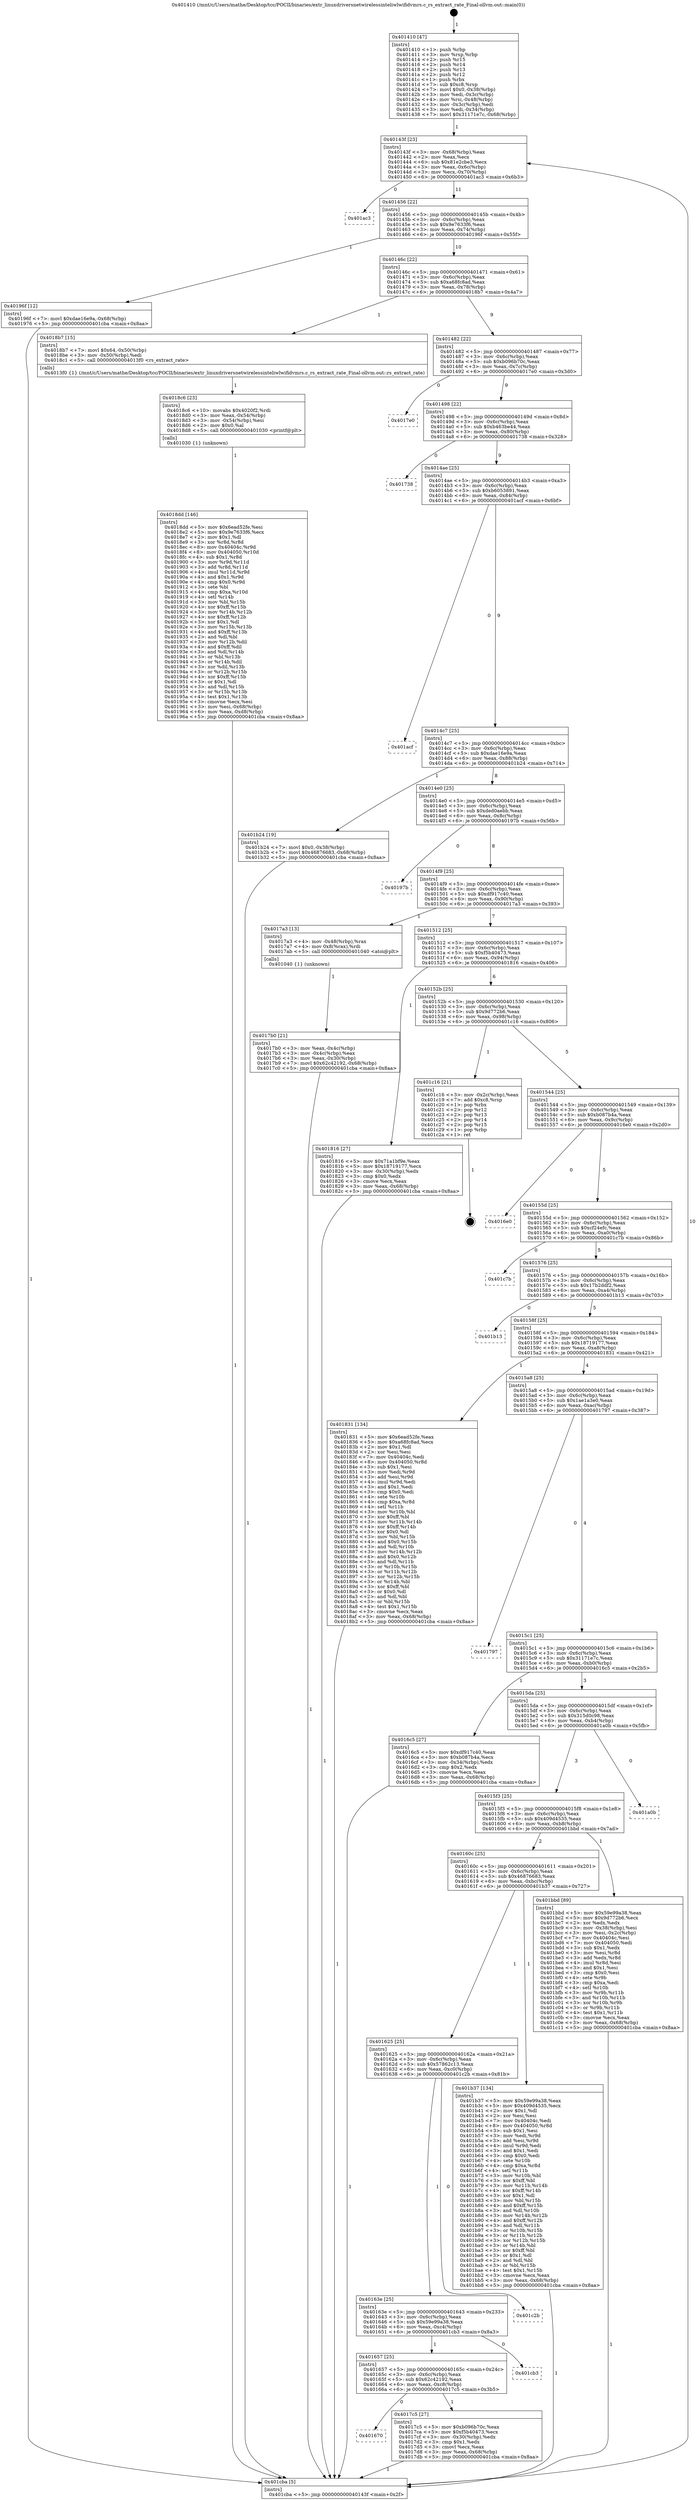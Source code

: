 digraph "0x401410" {
  label = "0x401410 (/mnt/c/Users/mathe/Desktop/tcc/POCII/binaries/extr_linuxdriversnetwirelessinteliwlwifidvmrs.c_rs_extract_rate_Final-ollvm.out::main(0))"
  labelloc = "t"
  node[shape=record]

  Entry [label="",width=0.3,height=0.3,shape=circle,fillcolor=black,style=filled]
  "0x40143f" [label="{
     0x40143f [23]\l
     | [instrs]\l
     &nbsp;&nbsp;0x40143f \<+3\>: mov -0x68(%rbp),%eax\l
     &nbsp;&nbsp;0x401442 \<+2\>: mov %eax,%ecx\l
     &nbsp;&nbsp;0x401444 \<+6\>: sub $0x81e2cbe3,%ecx\l
     &nbsp;&nbsp;0x40144a \<+3\>: mov %eax,-0x6c(%rbp)\l
     &nbsp;&nbsp;0x40144d \<+3\>: mov %ecx,-0x70(%rbp)\l
     &nbsp;&nbsp;0x401450 \<+6\>: je 0000000000401ac3 \<main+0x6b3\>\l
  }"]
  "0x401ac3" [label="{
     0x401ac3\l
  }", style=dashed]
  "0x401456" [label="{
     0x401456 [22]\l
     | [instrs]\l
     &nbsp;&nbsp;0x401456 \<+5\>: jmp 000000000040145b \<main+0x4b\>\l
     &nbsp;&nbsp;0x40145b \<+3\>: mov -0x6c(%rbp),%eax\l
     &nbsp;&nbsp;0x40145e \<+5\>: sub $0x9e7633f6,%eax\l
     &nbsp;&nbsp;0x401463 \<+3\>: mov %eax,-0x74(%rbp)\l
     &nbsp;&nbsp;0x401466 \<+6\>: je 000000000040196f \<main+0x55f\>\l
  }"]
  Exit [label="",width=0.3,height=0.3,shape=circle,fillcolor=black,style=filled,peripheries=2]
  "0x40196f" [label="{
     0x40196f [12]\l
     | [instrs]\l
     &nbsp;&nbsp;0x40196f \<+7\>: movl $0xdae16e9a,-0x68(%rbp)\l
     &nbsp;&nbsp;0x401976 \<+5\>: jmp 0000000000401cba \<main+0x8aa\>\l
  }"]
  "0x40146c" [label="{
     0x40146c [22]\l
     | [instrs]\l
     &nbsp;&nbsp;0x40146c \<+5\>: jmp 0000000000401471 \<main+0x61\>\l
     &nbsp;&nbsp;0x401471 \<+3\>: mov -0x6c(%rbp),%eax\l
     &nbsp;&nbsp;0x401474 \<+5\>: sub $0xa68fc8ad,%eax\l
     &nbsp;&nbsp;0x401479 \<+3\>: mov %eax,-0x78(%rbp)\l
     &nbsp;&nbsp;0x40147c \<+6\>: je 00000000004018b7 \<main+0x4a7\>\l
  }"]
  "0x4018dd" [label="{
     0x4018dd [146]\l
     | [instrs]\l
     &nbsp;&nbsp;0x4018dd \<+5\>: mov $0x6ead52fe,%esi\l
     &nbsp;&nbsp;0x4018e2 \<+5\>: mov $0x9e7633f6,%ecx\l
     &nbsp;&nbsp;0x4018e7 \<+2\>: mov $0x1,%dl\l
     &nbsp;&nbsp;0x4018e9 \<+3\>: xor %r8d,%r8d\l
     &nbsp;&nbsp;0x4018ec \<+8\>: mov 0x40404c,%r9d\l
     &nbsp;&nbsp;0x4018f4 \<+8\>: mov 0x404050,%r10d\l
     &nbsp;&nbsp;0x4018fc \<+4\>: sub $0x1,%r8d\l
     &nbsp;&nbsp;0x401900 \<+3\>: mov %r9d,%r11d\l
     &nbsp;&nbsp;0x401903 \<+3\>: add %r8d,%r11d\l
     &nbsp;&nbsp;0x401906 \<+4\>: imul %r11d,%r9d\l
     &nbsp;&nbsp;0x40190a \<+4\>: and $0x1,%r9d\l
     &nbsp;&nbsp;0x40190e \<+4\>: cmp $0x0,%r9d\l
     &nbsp;&nbsp;0x401912 \<+3\>: sete %bl\l
     &nbsp;&nbsp;0x401915 \<+4\>: cmp $0xa,%r10d\l
     &nbsp;&nbsp;0x401919 \<+4\>: setl %r14b\l
     &nbsp;&nbsp;0x40191d \<+3\>: mov %bl,%r15b\l
     &nbsp;&nbsp;0x401920 \<+4\>: xor $0xff,%r15b\l
     &nbsp;&nbsp;0x401924 \<+3\>: mov %r14b,%r12b\l
     &nbsp;&nbsp;0x401927 \<+4\>: xor $0xff,%r12b\l
     &nbsp;&nbsp;0x40192b \<+3\>: xor $0x1,%dl\l
     &nbsp;&nbsp;0x40192e \<+3\>: mov %r15b,%r13b\l
     &nbsp;&nbsp;0x401931 \<+4\>: and $0xff,%r13b\l
     &nbsp;&nbsp;0x401935 \<+2\>: and %dl,%bl\l
     &nbsp;&nbsp;0x401937 \<+3\>: mov %r12b,%dil\l
     &nbsp;&nbsp;0x40193a \<+4\>: and $0xff,%dil\l
     &nbsp;&nbsp;0x40193e \<+3\>: and %dl,%r14b\l
     &nbsp;&nbsp;0x401941 \<+3\>: or %bl,%r13b\l
     &nbsp;&nbsp;0x401944 \<+3\>: or %r14b,%dil\l
     &nbsp;&nbsp;0x401947 \<+3\>: xor %dil,%r13b\l
     &nbsp;&nbsp;0x40194a \<+3\>: or %r12b,%r15b\l
     &nbsp;&nbsp;0x40194d \<+4\>: xor $0xff,%r15b\l
     &nbsp;&nbsp;0x401951 \<+3\>: or $0x1,%dl\l
     &nbsp;&nbsp;0x401954 \<+3\>: and %dl,%r15b\l
     &nbsp;&nbsp;0x401957 \<+3\>: or %r15b,%r13b\l
     &nbsp;&nbsp;0x40195a \<+4\>: test $0x1,%r13b\l
     &nbsp;&nbsp;0x40195e \<+3\>: cmovne %ecx,%esi\l
     &nbsp;&nbsp;0x401961 \<+3\>: mov %esi,-0x68(%rbp)\l
     &nbsp;&nbsp;0x401964 \<+6\>: mov %eax,-0xd8(%rbp)\l
     &nbsp;&nbsp;0x40196a \<+5\>: jmp 0000000000401cba \<main+0x8aa\>\l
  }"]
  "0x4018b7" [label="{
     0x4018b7 [15]\l
     | [instrs]\l
     &nbsp;&nbsp;0x4018b7 \<+7\>: movl $0x64,-0x50(%rbp)\l
     &nbsp;&nbsp;0x4018be \<+3\>: mov -0x50(%rbp),%edi\l
     &nbsp;&nbsp;0x4018c1 \<+5\>: call 00000000004013f0 \<rs_extract_rate\>\l
     | [calls]\l
     &nbsp;&nbsp;0x4013f0 \{1\} (/mnt/c/Users/mathe/Desktop/tcc/POCII/binaries/extr_linuxdriversnetwirelessinteliwlwifidvmrs.c_rs_extract_rate_Final-ollvm.out::rs_extract_rate)\l
  }"]
  "0x401482" [label="{
     0x401482 [22]\l
     | [instrs]\l
     &nbsp;&nbsp;0x401482 \<+5\>: jmp 0000000000401487 \<main+0x77\>\l
     &nbsp;&nbsp;0x401487 \<+3\>: mov -0x6c(%rbp),%eax\l
     &nbsp;&nbsp;0x40148a \<+5\>: sub $0xb096b70c,%eax\l
     &nbsp;&nbsp;0x40148f \<+3\>: mov %eax,-0x7c(%rbp)\l
     &nbsp;&nbsp;0x401492 \<+6\>: je 00000000004017e0 \<main+0x3d0\>\l
  }"]
  "0x4018c6" [label="{
     0x4018c6 [23]\l
     | [instrs]\l
     &nbsp;&nbsp;0x4018c6 \<+10\>: movabs $0x4020f2,%rdi\l
     &nbsp;&nbsp;0x4018d0 \<+3\>: mov %eax,-0x54(%rbp)\l
     &nbsp;&nbsp;0x4018d3 \<+3\>: mov -0x54(%rbp),%esi\l
     &nbsp;&nbsp;0x4018d6 \<+2\>: mov $0x0,%al\l
     &nbsp;&nbsp;0x4018d8 \<+5\>: call 0000000000401030 \<printf@plt\>\l
     | [calls]\l
     &nbsp;&nbsp;0x401030 \{1\} (unknown)\l
  }"]
  "0x4017e0" [label="{
     0x4017e0\l
  }", style=dashed]
  "0x401498" [label="{
     0x401498 [22]\l
     | [instrs]\l
     &nbsp;&nbsp;0x401498 \<+5\>: jmp 000000000040149d \<main+0x8d\>\l
     &nbsp;&nbsp;0x40149d \<+3\>: mov -0x6c(%rbp),%eax\l
     &nbsp;&nbsp;0x4014a0 \<+5\>: sub $0xb463be44,%eax\l
     &nbsp;&nbsp;0x4014a5 \<+3\>: mov %eax,-0x80(%rbp)\l
     &nbsp;&nbsp;0x4014a8 \<+6\>: je 0000000000401738 \<main+0x328\>\l
  }"]
  "0x401670" [label="{
     0x401670\l
  }", style=dashed]
  "0x401738" [label="{
     0x401738\l
  }", style=dashed]
  "0x4014ae" [label="{
     0x4014ae [25]\l
     | [instrs]\l
     &nbsp;&nbsp;0x4014ae \<+5\>: jmp 00000000004014b3 \<main+0xa3\>\l
     &nbsp;&nbsp;0x4014b3 \<+3\>: mov -0x6c(%rbp),%eax\l
     &nbsp;&nbsp;0x4014b6 \<+5\>: sub $0xb6053891,%eax\l
     &nbsp;&nbsp;0x4014bb \<+6\>: mov %eax,-0x84(%rbp)\l
     &nbsp;&nbsp;0x4014c1 \<+6\>: je 0000000000401acf \<main+0x6bf\>\l
  }"]
  "0x4017c5" [label="{
     0x4017c5 [27]\l
     | [instrs]\l
     &nbsp;&nbsp;0x4017c5 \<+5\>: mov $0xb096b70c,%eax\l
     &nbsp;&nbsp;0x4017ca \<+5\>: mov $0xf5b40473,%ecx\l
     &nbsp;&nbsp;0x4017cf \<+3\>: mov -0x30(%rbp),%edx\l
     &nbsp;&nbsp;0x4017d2 \<+3\>: cmp $0x1,%edx\l
     &nbsp;&nbsp;0x4017d5 \<+3\>: cmovl %ecx,%eax\l
     &nbsp;&nbsp;0x4017d8 \<+3\>: mov %eax,-0x68(%rbp)\l
     &nbsp;&nbsp;0x4017db \<+5\>: jmp 0000000000401cba \<main+0x8aa\>\l
  }"]
  "0x401acf" [label="{
     0x401acf\l
  }", style=dashed]
  "0x4014c7" [label="{
     0x4014c7 [25]\l
     | [instrs]\l
     &nbsp;&nbsp;0x4014c7 \<+5\>: jmp 00000000004014cc \<main+0xbc\>\l
     &nbsp;&nbsp;0x4014cc \<+3\>: mov -0x6c(%rbp),%eax\l
     &nbsp;&nbsp;0x4014cf \<+5\>: sub $0xdae16e9a,%eax\l
     &nbsp;&nbsp;0x4014d4 \<+6\>: mov %eax,-0x88(%rbp)\l
     &nbsp;&nbsp;0x4014da \<+6\>: je 0000000000401b24 \<main+0x714\>\l
  }"]
  "0x401657" [label="{
     0x401657 [25]\l
     | [instrs]\l
     &nbsp;&nbsp;0x401657 \<+5\>: jmp 000000000040165c \<main+0x24c\>\l
     &nbsp;&nbsp;0x40165c \<+3\>: mov -0x6c(%rbp),%eax\l
     &nbsp;&nbsp;0x40165f \<+5\>: sub $0x62c42192,%eax\l
     &nbsp;&nbsp;0x401664 \<+6\>: mov %eax,-0xc8(%rbp)\l
     &nbsp;&nbsp;0x40166a \<+6\>: je 00000000004017c5 \<main+0x3b5\>\l
  }"]
  "0x401b24" [label="{
     0x401b24 [19]\l
     | [instrs]\l
     &nbsp;&nbsp;0x401b24 \<+7\>: movl $0x0,-0x38(%rbp)\l
     &nbsp;&nbsp;0x401b2b \<+7\>: movl $0x46876683,-0x68(%rbp)\l
     &nbsp;&nbsp;0x401b32 \<+5\>: jmp 0000000000401cba \<main+0x8aa\>\l
  }"]
  "0x4014e0" [label="{
     0x4014e0 [25]\l
     | [instrs]\l
     &nbsp;&nbsp;0x4014e0 \<+5\>: jmp 00000000004014e5 \<main+0xd5\>\l
     &nbsp;&nbsp;0x4014e5 \<+3\>: mov -0x6c(%rbp),%eax\l
     &nbsp;&nbsp;0x4014e8 \<+5\>: sub $0xded0aebb,%eax\l
     &nbsp;&nbsp;0x4014ed \<+6\>: mov %eax,-0x8c(%rbp)\l
     &nbsp;&nbsp;0x4014f3 \<+6\>: je 000000000040197b \<main+0x56b\>\l
  }"]
  "0x401cb3" [label="{
     0x401cb3\l
  }", style=dashed]
  "0x40197b" [label="{
     0x40197b\l
  }", style=dashed]
  "0x4014f9" [label="{
     0x4014f9 [25]\l
     | [instrs]\l
     &nbsp;&nbsp;0x4014f9 \<+5\>: jmp 00000000004014fe \<main+0xee\>\l
     &nbsp;&nbsp;0x4014fe \<+3\>: mov -0x6c(%rbp),%eax\l
     &nbsp;&nbsp;0x401501 \<+5\>: sub $0xdf917c40,%eax\l
     &nbsp;&nbsp;0x401506 \<+6\>: mov %eax,-0x90(%rbp)\l
     &nbsp;&nbsp;0x40150c \<+6\>: je 00000000004017a3 \<main+0x393\>\l
  }"]
  "0x40163e" [label="{
     0x40163e [25]\l
     | [instrs]\l
     &nbsp;&nbsp;0x40163e \<+5\>: jmp 0000000000401643 \<main+0x233\>\l
     &nbsp;&nbsp;0x401643 \<+3\>: mov -0x6c(%rbp),%eax\l
     &nbsp;&nbsp;0x401646 \<+5\>: sub $0x59e99a38,%eax\l
     &nbsp;&nbsp;0x40164b \<+6\>: mov %eax,-0xc4(%rbp)\l
     &nbsp;&nbsp;0x401651 \<+6\>: je 0000000000401cb3 \<main+0x8a3\>\l
  }"]
  "0x4017a3" [label="{
     0x4017a3 [13]\l
     | [instrs]\l
     &nbsp;&nbsp;0x4017a3 \<+4\>: mov -0x48(%rbp),%rax\l
     &nbsp;&nbsp;0x4017a7 \<+4\>: mov 0x8(%rax),%rdi\l
     &nbsp;&nbsp;0x4017ab \<+5\>: call 0000000000401040 \<atoi@plt\>\l
     | [calls]\l
     &nbsp;&nbsp;0x401040 \{1\} (unknown)\l
  }"]
  "0x401512" [label="{
     0x401512 [25]\l
     | [instrs]\l
     &nbsp;&nbsp;0x401512 \<+5\>: jmp 0000000000401517 \<main+0x107\>\l
     &nbsp;&nbsp;0x401517 \<+3\>: mov -0x6c(%rbp),%eax\l
     &nbsp;&nbsp;0x40151a \<+5\>: sub $0xf5b40473,%eax\l
     &nbsp;&nbsp;0x40151f \<+6\>: mov %eax,-0x94(%rbp)\l
     &nbsp;&nbsp;0x401525 \<+6\>: je 0000000000401816 \<main+0x406\>\l
  }"]
  "0x401c2b" [label="{
     0x401c2b\l
  }", style=dashed]
  "0x401816" [label="{
     0x401816 [27]\l
     | [instrs]\l
     &nbsp;&nbsp;0x401816 \<+5\>: mov $0x71a1bf9e,%eax\l
     &nbsp;&nbsp;0x40181b \<+5\>: mov $0x18719177,%ecx\l
     &nbsp;&nbsp;0x401820 \<+3\>: mov -0x30(%rbp),%edx\l
     &nbsp;&nbsp;0x401823 \<+3\>: cmp $0x0,%edx\l
     &nbsp;&nbsp;0x401826 \<+3\>: cmove %ecx,%eax\l
     &nbsp;&nbsp;0x401829 \<+3\>: mov %eax,-0x68(%rbp)\l
     &nbsp;&nbsp;0x40182c \<+5\>: jmp 0000000000401cba \<main+0x8aa\>\l
  }"]
  "0x40152b" [label="{
     0x40152b [25]\l
     | [instrs]\l
     &nbsp;&nbsp;0x40152b \<+5\>: jmp 0000000000401530 \<main+0x120\>\l
     &nbsp;&nbsp;0x401530 \<+3\>: mov -0x6c(%rbp),%eax\l
     &nbsp;&nbsp;0x401533 \<+5\>: sub $0x9d772b6,%eax\l
     &nbsp;&nbsp;0x401538 \<+6\>: mov %eax,-0x98(%rbp)\l
     &nbsp;&nbsp;0x40153e \<+6\>: je 0000000000401c16 \<main+0x806\>\l
  }"]
  "0x401625" [label="{
     0x401625 [25]\l
     | [instrs]\l
     &nbsp;&nbsp;0x401625 \<+5\>: jmp 000000000040162a \<main+0x21a\>\l
     &nbsp;&nbsp;0x40162a \<+3\>: mov -0x6c(%rbp),%eax\l
     &nbsp;&nbsp;0x40162d \<+5\>: sub $0x57862c13,%eax\l
     &nbsp;&nbsp;0x401632 \<+6\>: mov %eax,-0xc0(%rbp)\l
     &nbsp;&nbsp;0x401638 \<+6\>: je 0000000000401c2b \<main+0x81b\>\l
  }"]
  "0x401c16" [label="{
     0x401c16 [21]\l
     | [instrs]\l
     &nbsp;&nbsp;0x401c16 \<+3\>: mov -0x2c(%rbp),%eax\l
     &nbsp;&nbsp;0x401c19 \<+7\>: add $0xc8,%rsp\l
     &nbsp;&nbsp;0x401c20 \<+1\>: pop %rbx\l
     &nbsp;&nbsp;0x401c21 \<+2\>: pop %r12\l
     &nbsp;&nbsp;0x401c23 \<+2\>: pop %r13\l
     &nbsp;&nbsp;0x401c25 \<+2\>: pop %r14\l
     &nbsp;&nbsp;0x401c27 \<+2\>: pop %r15\l
     &nbsp;&nbsp;0x401c29 \<+1\>: pop %rbp\l
     &nbsp;&nbsp;0x401c2a \<+1\>: ret\l
  }"]
  "0x401544" [label="{
     0x401544 [25]\l
     | [instrs]\l
     &nbsp;&nbsp;0x401544 \<+5\>: jmp 0000000000401549 \<main+0x139\>\l
     &nbsp;&nbsp;0x401549 \<+3\>: mov -0x6c(%rbp),%eax\l
     &nbsp;&nbsp;0x40154c \<+5\>: sub $0xb087b4a,%eax\l
     &nbsp;&nbsp;0x401551 \<+6\>: mov %eax,-0x9c(%rbp)\l
     &nbsp;&nbsp;0x401557 \<+6\>: je 00000000004016e0 \<main+0x2d0\>\l
  }"]
  "0x401b37" [label="{
     0x401b37 [134]\l
     | [instrs]\l
     &nbsp;&nbsp;0x401b37 \<+5\>: mov $0x59e99a38,%eax\l
     &nbsp;&nbsp;0x401b3c \<+5\>: mov $0x409d4535,%ecx\l
     &nbsp;&nbsp;0x401b41 \<+2\>: mov $0x1,%dl\l
     &nbsp;&nbsp;0x401b43 \<+2\>: xor %esi,%esi\l
     &nbsp;&nbsp;0x401b45 \<+7\>: mov 0x40404c,%edi\l
     &nbsp;&nbsp;0x401b4c \<+8\>: mov 0x404050,%r8d\l
     &nbsp;&nbsp;0x401b54 \<+3\>: sub $0x1,%esi\l
     &nbsp;&nbsp;0x401b57 \<+3\>: mov %edi,%r9d\l
     &nbsp;&nbsp;0x401b5a \<+3\>: add %esi,%r9d\l
     &nbsp;&nbsp;0x401b5d \<+4\>: imul %r9d,%edi\l
     &nbsp;&nbsp;0x401b61 \<+3\>: and $0x1,%edi\l
     &nbsp;&nbsp;0x401b64 \<+3\>: cmp $0x0,%edi\l
     &nbsp;&nbsp;0x401b67 \<+4\>: sete %r10b\l
     &nbsp;&nbsp;0x401b6b \<+4\>: cmp $0xa,%r8d\l
     &nbsp;&nbsp;0x401b6f \<+4\>: setl %r11b\l
     &nbsp;&nbsp;0x401b73 \<+3\>: mov %r10b,%bl\l
     &nbsp;&nbsp;0x401b76 \<+3\>: xor $0xff,%bl\l
     &nbsp;&nbsp;0x401b79 \<+3\>: mov %r11b,%r14b\l
     &nbsp;&nbsp;0x401b7c \<+4\>: xor $0xff,%r14b\l
     &nbsp;&nbsp;0x401b80 \<+3\>: xor $0x1,%dl\l
     &nbsp;&nbsp;0x401b83 \<+3\>: mov %bl,%r15b\l
     &nbsp;&nbsp;0x401b86 \<+4\>: and $0xff,%r15b\l
     &nbsp;&nbsp;0x401b8a \<+3\>: and %dl,%r10b\l
     &nbsp;&nbsp;0x401b8d \<+3\>: mov %r14b,%r12b\l
     &nbsp;&nbsp;0x401b90 \<+4\>: and $0xff,%r12b\l
     &nbsp;&nbsp;0x401b94 \<+3\>: and %dl,%r11b\l
     &nbsp;&nbsp;0x401b97 \<+3\>: or %r10b,%r15b\l
     &nbsp;&nbsp;0x401b9a \<+3\>: or %r11b,%r12b\l
     &nbsp;&nbsp;0x401b9d \<+3\>: xor %r12b,%r15b\l
     &nbsp;&nbsp;0x401ba0 \<+3\>: or %r14b,%bl\l
     &nbsp;&nbsp;0x401ba3 \<+3\>: xor $0xff,%bl\l
     &nbsp;&nbsp;0x401ba6 \<+3\>: or $0x1,%dl\l
     &nbsp;&nbsp;0x401ba9 \<+2\>: and %dl,%bl\l
     &nbsp;&nbsp;0x401bab \<+3\>: or %bl,%r15b\l
     &nbsp;&nbsp;0x401bae \<+4\>: test $0x1,%r15b\l
     &nbsp;&nbsp;0x401bb2 \<+3\>: cmovne %ecx,%eax\l
     &nbsp;&nbsp;0x401bb5 \<+3\>: mov %eax,-0x68(%rbp)\l
     &nbsp;&nbsp;0x401bb8 \<+5\>: jmp 0000000000401cba \<main+0x8aa\>\l
  }"]
  "0x4016e0" [label="{
     0x4016e0\l
  }", style=dashed]
  "0x40155d" [label="{
     0x40155d [25]\l
     | [instrs]\l
     &nbsp;&nbsp;0x40155d \<+5\>: jmp 0000000000401562 \<main+0x152\>\l
     &nbsp;&nbsp;0x401562 \<+3\>: mov -0x6c(%rbp),%eax\l
     &nbsp;&nbsp;0x401565 \<+5\>: sub $0xcf24efc,%eax\l
     &nbsp;&nbsp;0x40156a \<+6\>: mov %eax,-0xa0(%rbp)\l
     &nbsp;&nbsp;0x401570 \<+6\>: je 0000000000401c7b \<main+0x86b\>\l
  }"]
  "0x40160c" [label="{
     0x40160c [25]\l
     | [instrs]\l
     &nbsp;&nbsp;0x40160c \<+5\>: jmp 0000000000401611 \<main+0x201\>\l
     &nbsp;&nbsp;0x401611 \<+3\>: mov -0x6c(%rbp),%eax\l
     &nbsp;&nbsp;0x401614 \<+5\>: sub $0x46876683,%eax\l
     &nbsp;&nbsp;0x401619 \<+6\>: mov %eax,-0xbc(%rbp)\l
     &nbsp;&nbsp;0x40161f \<+6\>: je 0000000000401b37 \<main+0x727\>\l
  }"]
  "0x401c7b" [label="{
     0x401c7b\l
  }", style=dashed]
  "0x401576" [label="{
     0x401576 [25]\l
     | [instrs]\l
     &nbsp;&nbsp;0x401576 \<+5\>: jmp 000000000040157b \<main+0x16b\>\l
     &nbsp;&nbsp;0x40157b \<+3\>: mov -0x6c(%rbp),%eax\l
     &nbsp;&nbsp;0x40157e \<+5\>: sub $0x17b2ddf2,%eax\l
     &nbsp;&nbsp;0x401583 \<+6\>: mov %eax,-0xa4(%rbp)\l
     &nbsp;&nbsp;0x401589 \<+6\>: je 0000000000401b13 \<main+0x703\>\l
  }"]
  "0x401bbd" [label="{
     0x401bbd [89]\l
     | [instrs]\l
     &nbsp;&nbsp;0x401bbd \<+5\>: mov $0x59e99a38,%eax\l
     &nbsp;&nbsp;0x401bc2 \<+5\>: mov $0x9d772b6,%ecx\l
     &nbsp;&nbsp;0x401bc7 \<+2\>: xor %edx,%edx\l
     &nbsp;&nbsp;0x401bc9 \<+3\>: mov -0x38(%rbp),%esi\l
     &nbsp;&nbsp;0x401bcc \<+3\>: mov %esi,-0x2c(%rbp)\l
     &nbsp;&nbsp;0x401bcf \<+7\>: mov 0x40404c,%esi\l
     &nbsp;&nbsp;0x401bd6 \<+7\>: mov 0x404050,%edi\l
     &nbsp;&nbsp;0x401bdd \<+3\>: sub $0x1,%edx\l
     &nbsp;&nbsp;0x401be0 \<+3\>: mov %esi,%r8d\l
     &nbsp;&nbsp;0x401be3 \<+3\>: add %edx,%r8d\l
     &nbsp;&nbsp;0x401be6 \<+4\>: imul %r8d,%esi\l
     &nbsp;&nbsp;0x401bea \<+3\>: and $0x1,%esi\l
     &nbsp;&nbsp;0x401bed \<+3\>: cmp $0x0,%esi\l
     &nbsp;&nbsp;0x401bf0 \<+4\>: sete %r9b\l
     &nbsp;&nbsp;0x401bf4 \<+3\>: cmp $0xa,%edi\l
     &nbsp;&nbsp;0x401bf7 \<+4\>: setl %r10b\l
     &nbsp;&nbsp;0x401bfb \<+3\>: mov %r9b,%r11b\l
     &nbsp;&nbsp;0x401bfe \<+3\>: and %r10b,%r11b\l
     &nbsp;&nbsp;0x401c01 \<+3\>: xor %r10b,%r9b\l
     &nbsp;&nbsp;0x401c04 \<+3\>: or %r9b,%r11b\l
     &nbsp;&nbsp;0x401c07 \<+4\>: test $0x1,%r11b\l
     &nbsp;&nbsp;0x401c0b \<+3\>: cmovne %ecx,%eax\l
     &nbsp;&nbsp;0x401c0e \<+3\>: mov %eax,-0x68(%rbp)\l
     &nbsp;&nbsp;0x401c11 \<+5\>: jmp 0000000000401cba \<main+0x8aa\>\l
  }"]
  "0x401b13" [label="{
     0x401b13\l
  }", style=dashed]
  "0x40158f" [label="{
     0x40158f [25]\l
     | [instrs]\l
     &nbsp;&nbsp;0x40158f \<+5\>: jmp 0000000000401594 \<main+0x184\>\l
     &nbsp;&nbsp;0x401594 \<+3\>: mov -0x6c(%rbp),%eax\l
     &nbsp;&nbsp;0x401597 \<+5\>: sub $0x18719177,%eax\l
     &nbsp;&nbsp;0x40159c \<+6\>: mov %eax,-0xa8(%rbp)\l
     &nbsp;&nbsp;0x4015a2 \<+6\>: je 0000000000401831 \<main+0x421\>\l
  }"]
  "0x4015f3" [label="{
     0x4015f3 [25]\l
     | [instrs]\l
     &nbsp;&nbsp;0x4015f3 \<+5\>: jmp 00000000004015f8 \<main+0x1e8\>\l
     &nbsp;&nbsp;0x4015f8 \<+3\>: mov -0x6c(%rbp),%eax\l
     &nbsp;&nbsp;0x4015fb \<+5\>: sub $0x409d4535,%eax\l
     &nbsp;&nbsp;0x401600 \<+6\>: mov %eax,-0xb8(%rbp)\l
     &nbsp;&nbsp;0x401606 \<+6\>: je 0000000000401bbd \<main+0x7ad\>\l
  }"]
  "0x401831" [label="{
     0x401831 [134]\l
     | [instrs]\l
     &nbsp;&nbsp;0x401831 \<+5\>: mov $0x6ead52fe,%eax\l
     &nbsp;&nbsp;0x401836 \<+5\>: mov $0xa68fc8ad,%ecx\l
     &nbsp;&nbsp;0x40183b \<+2\>: mov $0x1,%dl\l
     &nbsp;&nbsp;0x40183d \<+2\>: xor %esi,%esi\l
     &nbsp;&nbsp;0x40183f \<+7\>: mov 0x40404c,%edi\l
     &nbsp;&nbsp;0x401846 \<+8\>: mov 0x404050,%r8d\l
     &nbsp;&nbsp;0x40184e \<+3\>: sub $0x1,%esi\l
     &nbsp;&nbsp;0x401851 \<+3\>: mov %edi,%r9d\l
     &nbsp;&nbsp;0x401854 \<+3\>: add %esi,%r9d\l
     &nbsp;&nbsp;0x401857 \<+4\>: imul %r9d,%edi\l
     &nbsp;&nbsp;0x40185b \<+3\>: and $0x1,%edi\l
     &nbsp;&nbsp;0x40185e \<+3\>: cmp $0x0,%edi\l
     &nbsp;&nbsp;0x401861 \<+4\>: sete %r10b\l
     &nbsp;&nbsp;0x401865 \<+4\>: cmp $0xa,%r8d\l
     &nbsp;&nbsp;0x401869 \<+4\>: setl %r11b\l
     &nbsp;&nbsp;0x40186d \<+3\>: mov %r10b,%bl\l
     &nbsp;&nbsp;0x401870 \<+3\>: xor $0xff,%bl\l
     &nbsp;&nbsp;0x401873 \<+3\>: mov %r11b,%r14b\l
     &nbsp;&nbsp;0x401876 \<+4\>: xor $0xff,%r14b\l
     &nbsp;&nbsp;0x40187a \<+3\>: xor $0x0,%dl\l
     &nbsp;&nbsp;0x40187d \<+3\>: mov %bl,%r15b\l
     &nbsp;&nbsp;0x401880 \<+4\>: and $0x0,%r15b\l
     &nbsp;&nbsp;0x401884 \<+3\>: and %dl,%r10b\l
     &nbsp;&nbsp;0x401887 \<+3\>: mov %r14b,%r12b\l
     &nbsp;&nbsp;0x40188a \<+4\>: and $0x0,%r12b\l
     &nbsp;&nbsp;0x40188e \<+3\>: and %dl,%r11b\l
     &nbsp;&nbsp;0x401891 \<+3\>: or %r10b,%r15b\l
     &nbsp;&nbsp;0x401894 \<+3\>: or %r11b,%r12b\l
     &nbsp;&nbsp;0x401897 \<+3\>: xor %r12b,%r15b\l
     &nbsp;&nbsp;0x40189a \<+3\>: or %r14b,%bl\l
     &nbsp;&nbsp;0x40189d \<+3\>: xor $0xff,%bl\l
     &nbsp;&nbsp;0x4018a0 \<+3\>: or $0x0,%dl\l
     &nbsp;&nbsp;0x4018a3 \<+2\>: and %dl,%bl\l
     &nbsp;&nbsp;0x4018a5 \<+3\>: or %bl,%r15b\l
     &nbsp;&nbsp;0x4018a8 \<+4\>: test $0x1,%r15b\l
     &nbsp;&nbsp;0x4018ac \<+3\>: cmovne %ecx,%eax\l
     &nbsp;&nbsp;0x4018af \<+3\>: mov %eax,-0x68(%rbp)\l
     &nbsp;&nbsp;0x4018b2 \<+5\>: jmp 0000000000401cba \<main+0x8aa\>\l
  }"]
  "0x4015a8" [label="{
     0x4015a8 [25]\l
     | [instrs]\l
     &nbsp;&nbsp;0x4015a8 \<+5\>: jmp 00000000004015ad \<main+0x19d\>\l
     &nbsp;&nbsp;0x4015ad \<+3\>: mov -0x6c(%rbp),%eax\l
     &nbsp;&nbsp;0x4015b0 \<+5\>: sub $0x1ae1a3e0,%eax\l
     &nbsp;&nbsp;0x4015b5 \<+6\>: mov %eax,-0xac(%rbp)\l
     &nbsp;&nbsp;0x4015bb \<+6\>: je 0000000000401797 \<main+0x387\>\l
  }"]
  "0x401a0b" [label="{
     0x401a0b\l
  }", style=dashed]
  "0x401797" [label="{
     0x401797\l
  }", style=dashed]
  "0x4015c1" [label="{
     0x4015c1 [25]\l
     | [instrs]\l
     &nbsp;&nbsp;0x4015c1 \<+5\>: jmp 00000000004015c6 \<main+0x1b6\>\l
     &nbsp;&nbsp;0x4015c6 \<+3\>: mov -0x6c(%rbp),%eax\l
     &nbsp;&nbsp;0x4015c9 \<+5\>: sub $0x31171e7c,%eax\l
     &nbsp;&nbsp;0x4015ce \<+6\>: mov %eax,-0xb0(%rbp)\l
     &nbsp;&nbsp;0x4015d4 \<+6\>: je 00000000004016c5 \<main+0x2b5\>\l
  }"]
  "0x4017b0" [label="{
     0x4017b0 [21]\l
     | [instrs]\l
     &nbsp;&nbsp;0x4017b0 \<+3\>: mov %eax,-0x4c(%rbp)\l
     &nbsp;&nbsp;0x4017b3 \<+3\>: mov -0x4c(%rbp),%eax\l
     &nbsp;&nbsp;0x4017b6 \<+3\>: mov %eax,-0x30(%rbp)\l
     &nbsp;&nbsp;0x4017b9 \<+7\>: movl $0x62c42192,-0x68(%rbp)\l
     &nbsp;&nbsp;0x4017c0 \<+5\>: jmp 0000000000401cba \<main+0x8aa\>\l
  }"]
  "0x4016c5" [label="{
     0x4016c5 [27]\l
     | [instrs]\l
     &nbsp;&nbsp;0x4016c5 \<+5\>: mov $0xdf917c40,%eax\l
     &nbsp;&nbsp;0x4016ca \<+5\>: mov $0xb087b4a,%ecx\l
     &nbsp;&nbsp;0x4016cf \<+3\>: mov -0x34(%rbp),%edx\l
     &nbsp;&nbsp;0x4016d2 \<+3\>: cmp $0x2,%edx\l
     &nbsp;&nbsp;0x4016d5 \<+3\>: cmovne %ecx,%eax\l
     &nbsp;&nbsp;0x4016d8 \<+3\>: mov %eax,-0x68(%rbp)\l
     &nbsp;&nbsp;0x4016db \<+5\>: jmp 0000000000401cba \<main+0x8aa\>\l
  }"]
  "0x4015da" [label="{
     0x4015da [25]\l
     | [instrs]\l
     &nbsp;&nbsp;0x4015da \<+5\>: jmp 00000000004015df \<main+0x1cf\>\l
     &nbsp;&nbsp;0x4015df \<+3\>: mov -0x6c(%rbp),%eax\l
     &nbsp;&nbsp;0x4015e2 \<+5\>: sub $0x315d0c98,%eax\l
     &nbsp;&nbsp;0x4015e7 \<+6\>: mov %eax,-0xb4(%rbp)\l
     &nbsp;&nbsp;0x4015ed \<+6\>: je 0000000000401a0b \<main+0x5fb\>\l
  }"]
  "0x401cba" [label="{
     0x401cba [5]\l
     | [instrs]\l
     &nbsp;&nbsp;0x401cba \<+5\>: jmp 000000000040143f \<main+0x2f\>\l
  }"]
  "0x401410" [label="{
     0x401410 [47]\l
     | [instrs]\l
     &nbsp;&nbsp;0x401410 \<+1\>: push %rbp\l
     &nbsp;&nbsp;0x401411 \<+3\>: mov %rsp,%rbp\l
     &nbsp;&nbsp;0x401414 \<+2\>: push %r15\l
     &nbsp;&nbsp;0x401416 \<+2\>: push %r14\l
     &nbsp;&nbsp;0x401418 \<+2\>: push %r13\l
     &nbsp;&nbsp;0x40141a \<+2\>: push %r12\l
     &nbsp;&nbsp;0x40141c \<+1\>: push %rbx\l
     &nbsp;&nbsp;0x40141d \<+7\>: sub $0xc8,%rsp\l
     &nbsp;&nbsp;0x401424 \<+7\>: movl $0x0,-0x38(%rbp)\l
     &nbsp;&nbsp;0x40142b \<+3\>: mov %edi,-0x3c(%rbp)\l
     &nbsp;&nbsp;0x40142e \<+4\>: mov %rsi,-0x48(%rbp)\l
     &nbsp;&nbsp;0x401432 \<+3\>: mov -0x3c(%rbp),%edi\l
     &nbsp;&nbsp;0x401435 \<+3\>: mov %edi,-0x34(%rbp)\l
     &nbsp;&nbsp;0x401438 \<+7\>: movl $0x31171e7c,-0x68(%rbp)\l
  }"]
  Entry -> "0x401410" [label=" 1"]
  "0x40143f" -> "0x401ac3" [label=" 0"]
  "0x40143f" -> "0x401456" [label=" 11"]
  "0x401c16" -> Exit [label=" 1"]
  "0x401456" -> "0x40196f" [label=" 1"]
  "0x401456" -> "0x40146c" [label=" 10"]
  "0x401bbd" -> "0x401cba" [label=" 1"]
  "0x40146c" -> "0x4018b7" [label=" 1"]
  "0x40146c" -> "0x401482" [label=" 9"]
  "0x401b37" -> "0x401cba" [label=" 1"]
  "0x401482" -> "0x4017e0" [label=" 0"]
  "0x401482" -> "0x401498" [label=" 9"]
  "0x401b24" -> "0x401cba" [label=" 1"]
  "0x401498" -> "0x401738" [label=" 0"]
  "0x401498" -> "0x4014ae" [label=" 9"]
  "0x40196f" -> "0x401cba" [label=" 1"]
  "0x4014ae" -> "0x401acf" [label=" 0"]
  "0x4014ae" -> "0x4014c7" [label=" 9"]
  "0x4018dd" -> "0x401cba" [label=" 1"]
  "0x4014c7" -> "0x401b24" [label=" 1"]
  "0x4014c7" -> "0x4014e0" [label=" 8"]
  "0x4018b7" -> "0x4018c6" [label=" 1"]
  "0x4014e0" -> "0x40197b" [label=" 0"]
  "0x4014e0" -> "0x4014f9" [label=" 8"]
  "0x401831" -> "0x401cba" [label=" 1"]
  "0x4014f9" -> "0x4017a3" [label=" 1"]
  "0x4014f9" -> "0x401512" [label=" 7"]
  "0x4017c5" -> "0x401cba" [label=" 1"]
  "0x401512" -> "0x401816" [label=" 1"]
  "0x401512" -> "0x40152b" [label=" 6"]
  "0x401657" -> "0x401670" [label=" 0"]
  "0x40152b" -> "0x401c16" [label=" 1"]
  "0x40152b" -> "0x401544" [label=" 5"]
  "0x4018c6" -> "0x4018dd" [label=" 1"]
  "0x401544" -> "0x4016e0" [label=" 0"]
  "0x401544" -> "0x40155d" [label=" 5"]
  "0x40163e" -> "0x401657" [label=" 1"]
  "0x40155d" -> "0x401c7b" [label=" 0"]
  "0x40155d" -> "0x401576" [label=" 5"]
  "0x401816" -> "0x401cba" [label=" 1"]
  "0x401576" -> "0x401b13" [label=" 0"]
  "0x401576" -> "0x40158f" [label=" 5"]
  "0x401625" -> "0x40163e" [label=" 1"]
  "0x40158f" -> "0x401831" [label=" 1"]
  "0x40158f" -> "0x4015a8" [label=" 4"]
  "0x401657" -> "0x4017c5" [label=" 1"]
  "0x4015a8" -> "0x401797" [label=" 0"]
  "0x4015a8" -> "0x4015c1" [label=" 4"]
  "0x40160c" -> "0x401625" [label=" 1"]
  "0x4015c1" -> "0x4016c5" [label=" 1"]
  "0x4015c1" -> "0x4015da" [label=" 3"]
  "0x4016c5" -> "0x401cba" [label=" 1"]
  "0x401410" -> "0x40143f" [label=" 1"]
  "0x401cba" -> "0x40143f" [label=" 10"]
  "0x4017a3" -> "0x4017b0" [label=" 1"]
  "0x4017b0" -> "0x401cba" [label=" 1"]
  "0x40160c" -> "0x401b37" [label=" 1"]
  "0x4015da" -> "0x401a0b" [label=" 0"]
  "0x4015da" -> "0x4015f3" [label=" 3"]
  "0x401625" -> "0x401c2b" [label=" 0"]
  "0x4015f3" -> "0x401bbd" [label=" 1"]
  "0x4015f3" -> "0x40160c" [label=" 2"]
  "0x40163e" -> "0x401cb3" [label=" 0"]
}
